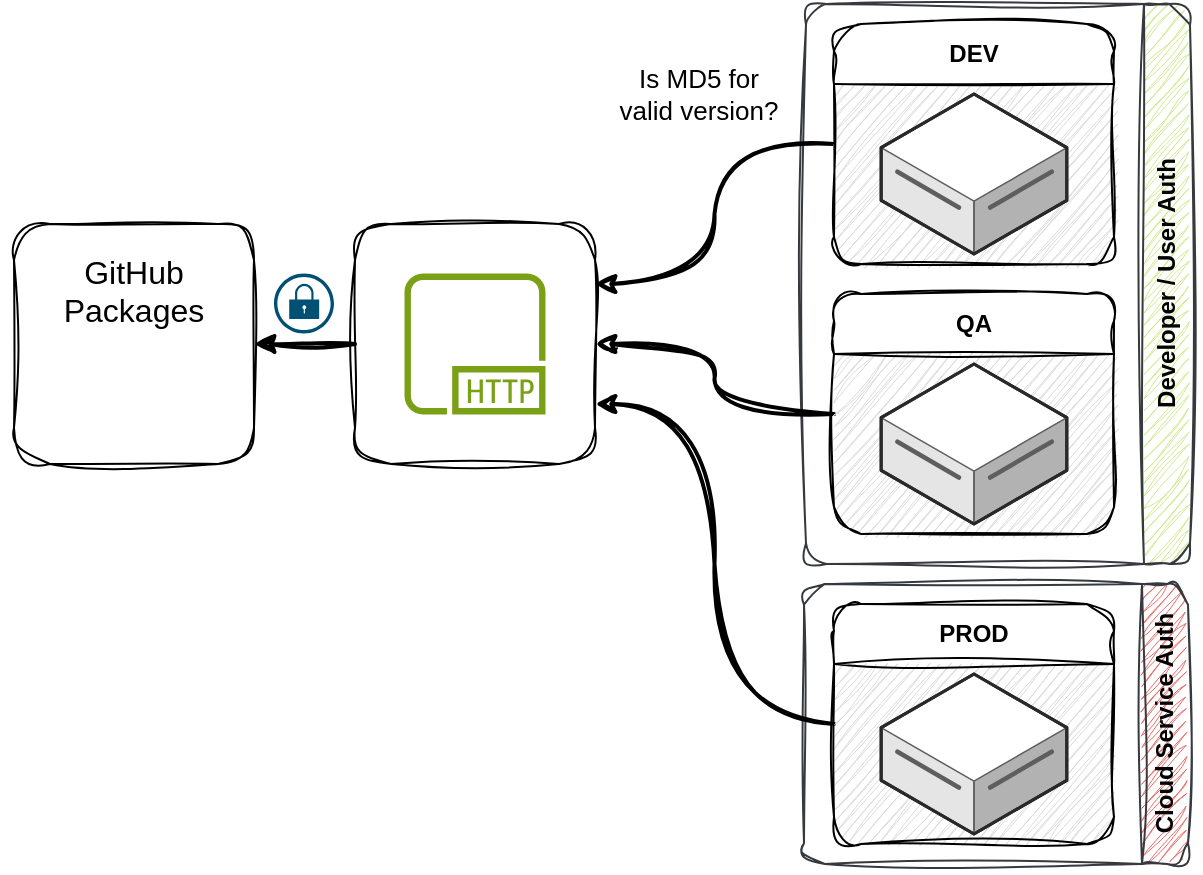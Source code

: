 <mxfile version="24.2.7" type="github">
  <diagram name="Page-1" id="aZTl7uUzjCNNoefpsOVF">
    <mxGraphModel dx="1105" dy="721" grid="1" gridSize="10" guides="1" tooltips="1" connect="1" arrows="1" fold="1" page="1" pageScale="1" pageWidth="850" pageHeight="1100" math="0" shadow="0">
      <root>
        <mxCell id="0" />
        <mxCell id="1" parent="0" />
        <mxCell id="PaoRuIu0SAuf2QuYURzi-19" value="Cloud Service Auth" style="swimlane;horizontal=0;whiteSpace=wrap;html=1;sketch=1;curveFitting=1;jiggle=2;rounded=1;direction=west;fillColor=#EA6B66;strokeColor=#36393d;swimlaneFillColor=none;" vertex="1" parent="1">
          <mxGeometry x="465" y="420" width="192" height="140" as="geometry" />
        </mxCell>
        <mxCell id="PaoRuIu0SAuf2QuYURzi-18" value="Developer / User Auth" style="swimlane;horizontal=0;whiteSpace=wrap;html=1;sketch=1;curveFitting=1;jiggle=2;rounded=1;direction=west;fillColor=#cdeb8b;strokeColor=#36393d;swimlaneFillColor=default;" vertex="1" parent="1">
          <mxGeometry x="466" y="130" width="192" height="280" as="geometry" />
        </mxCell>
        <mxCell id="PaoRuIu0SAuf2QuYURzi-12" style="edgeStyle=orthogonalEdgeStyle;rounded=0;orthogonalLoop=1;jettySize=auto;html=1;exitX=0;exitY=0.5;exitDx=0;exitDy=0;entryX=1;entryY=0.5;entryDx=0;entryDy=0;sketch=1;curveFitting=1;jiggle=2;strokeWidth=2;" edge="1" parent="1" source="sgsb63lR88v3-So0_8k5-28" target="sgsb63lR88v3-So0_8k5-5">
          <mxGeometry relative="1" as="geometry" />
        </mxCell>
        <mxCell id="sgsb63lR88v3-So0_8k5-28" value="" style="rounded=1;whiteSpace=wrap;html=1;sketch=1;curveFitting=1;jiggle=2;horizontal=1;verticalAlign=top;spacingTop=8;" parent="1" vertex="1">
          <mxGeometry x="240.5" y="240" width="120" height="120" as="geometry" />
        </mxCell>
        <mxCell id="sgsb63lR88v3-So0_8k5-5" value="&lt;font style=&quot;font-size: 16px;&quot;&gt;GitHub Packages&lt;/font&gt;" style="rounded=1;whiteSpace=wrap;html=1;sketch=1;curveFitting=1;jiggle=2;horizontal=1;verticalAlign=top;spacingTop=8;" parent="1" vertex="1">
          <mxGeometry x="70" y="240" width="120" height="120" as="geometry" />
        </mxCell>
        <mxCell id="sgsb63lR88v3-So0_8k5-6" value="" style="shape=image;verticalLabelPosition=bottom;labelBackgroundColor=default;verticalAlign=top;aspect=fixed;imageAspect=0;image=https://speedmedia.jfrog.com/08612fe1-9391-4cf3-ac1a-6dd49c36b276/https://media.jfrog.com/wp-content/uploads/2017/11/20133118/Maven-2.png;" parent="1" vertex="1">
          <mxGeometry x="85.43" y="297" width="89.14" height="40" as="geometry" />
        </mxCell>
        <mxCell id="PaoRuIu0SAuf2QuYURzi-13" style="edgeStyle=orthogonalEdgeStyle;rounded=0;orthogonalLoop=1;jettySize=auto;html=1;exitX=0;exitY=0.5;exitDx=0;exitDy=0;entryX=1;entryY=0.25;entryDx=0;entryDy=0;strokeWidth=2;sketch=1;curveFitting=1;jiggle=2;curved=1;" edge="1" parent="1" source="PaoRuIu0SAuf2QuYURzi-3" target="sgsb63lR88v3-So0_8k5-28">
          <mxGeometry relative="1" as="geometry" />
        </mxCell>
        <mxCell id="PaoRuIu0SAuf2QuYURzi-3" value="DEV" style="swimlane;whiteSpace=wrap;html=1;startSize=30;rounded=1;sketch=1;curveFitting=1;jiggle=2;swimlaneFillColor=#DBDBDB;" vertex="1" parent="1">
          <mxGeometry x="480" y="140" width="140" height="120" as="geometry" />
        </mxCell>
        <mxCell id="PaoRuIu0SAuf2QuYURzi-4" value="" style="verticalLabelPosition=bottom;html=1;verticalAlign=top;strokeWidth=1;align=center;outlineConnect=0;dashed=0;outlineConnect=0;shape=mxgraph.aws3d.dataServer;strokeColor=#5E5E5E;aspect=fixed;" vertex="1" parent="PaoRuIu0SAuf2QuYURzi-3">
          <mxGeometry x="23.58" y="35" width="92.83" height="80" as="geometry" />
        </mxCell>
        <mxCell id="PaoRuIu0SAuf2QuYURzi-7" value="" style="sketch=0;outlineConnect=0;fontColor=#232F3E;gradientColor=none;fillColor=#7AA116;strokeColor=none;dashed=0;verticalLabelPosition=bottom;verticalAlign=top;align=center;html=1;fontSize=12;fontStyle=0;aspect=fixed;pointerEvents=1;shape=mxgraph.aws4.http_protocol;" vertex="1" parent="1">
          <mxGeometry x="265.25" y="264.75" width="70.5" height="70.5" as="geometry" />
        </mxCell>
        <mxCell id="PaoRuIu0SAuf2QuYURzi-14" style="edgeStyle=orthogonalEdgeStyle;rounded=0;orthogonalLoop=1;jettySize=auto;html=1;exitX=0;exitY=0.5;exitDx=0;exitDy=0;entryX=1;entryY=0.5;entryDx=0;entryDy=0;sketch=1;curveFitting=1;jiggle=2;strokeWidth=2;curved=1;" edge="1" parent="1" source="PaoRuIu0SAuf2QuYURzi-8" target="sgsb63lR88v3-So0_8k5-28">
          <mxGeometry relative="1" as="geometry" />
        </mxCell>
        <mxCell id="PaoRuIu0SAuf2QuYURzi-8" value="QA" style="swimlane;whiteSpace=wrap;html=1;startSize=30;rounded=1;sketch=1;curveFitting=1;jiggle=2;swimlaneFillColor=#DBDBDB;" vertex="1" parent="1">
          <mxGeometry x="480" y="275" width="140" height="120" as="geometry" />
        </mxCell>
        <mxCell id="PaoRuIu0SAuf2QuYURzi-9" value="" style="verticalLabelPosition=bottom;html=1;verticalAlign=top;strokeWidth=1;align=center;outlineConnect=0;dashed=0;outlineConnect=0;shape=mxgraph.aws3d.dataServer;strokeColor=#5E5E5E;aspect=fixed;" vertex="1" parent="PaoRuIu0SAuf2QuYURzi-8">
          <mxGeometry x="23.58" y="35" width="92.83" height="80" as="geometry" />
        </mxCell>
        <mxCell id="PaoRuIu0SAuf2QuYURzi-15" style="edgeStyle=orthogonalEdgeStyle;rounded=0;orthogonalLoop=1;jettySize=auto;html=1;exitX=0;exitY=0.5;exitDx=0;exitDy=0;entryX=1;entryY=0.75;entryDx=0;entryDy=0;sketch=1;curveFitting=1;jiggle=2;strokeWidth=2;curved=1;" edge="1" parent="1" source="PaoRuIu0SAuf2QuYURzi-10" target="sgsb63lR88v3-So0_8k5-28">
          <mxGeometry relative="1" as="geometry" />
        </mxCell>
        <mxCell id="PaoRuIu0SAuf2QuYURzi-10" value="PROD" style="swimlane;whiteSpace=wrap;html=1;startSize=30;rounded=1;sketch=1;curveFitting=1;jiggle=2;swimlaneFillColor=#DBDBDB;fillColor=default;" vertex="1" parent="1">
          <mxGeometry x="480" y="430" width="140" height="120" as="geometry" />
        </mxCell>
        <mxCell id="PaoRuIu0SAuf2QuYURzi-11" value="" style="verticalLabelPosition=bottom;html=1;verticalAlign=top;strokeWidth=1;align=center;outlineConnect=0;dashed=0;outlineConnect=0;shape=mxgraph.aws3d.dataServer;strokeColor=#5E5E5E;aspect=fixed;" vertex="1" parent="PaoRuIu0SAuf2QuYURzi-10">
          <mxGeometry x="23.58" y="35" width="92.83" height="80" as="geometry" />
        </mxCell>
        <mxCell id="PaoRuIu0SAuf2QuYURzi-16" value="Is MD5 for&lt;br style=&quot;font-size: 13px;&quot;&gt;valid version?" style="text;html=1;align=center;verticalAlign=middle;whiteSpace=wrap;rounded=0;fontSize=13;" vertex="1" parent="1">
          <mxGeometry x="370" y="160" width="85" height="30" as="geometry" />
        </mxCell>
        <mxCell id="PaoRuIu0SAuf2QuYURzi-17" value="" style="sketch=0;points=[[0.5,0,0],[1,0.5,0],[0.5,1,0],[0,0.5,0],[0.145,0.145,0],[0.856,0.145,0],[0.855,0.856,0],[0.145,0.855,0]];verticalLabelPosition=bottom;html=1;verticalAlign=top;aspect=fixed;align=center;pointerEvents=1;shape=mxgraph.cisco19.lock;fillColor=#005073;strokeColor=none;" vertex="1" parent="1">
          <mxGeometry x="200" y="264.75" width="30" height="30" as="geometry" />
        </mxCell>
        <mxCell id="PaoRuIu0SAuf2QuYURzi-20" value="" style="endArrow=none;html=1;rounded=0;strokeColor=#FFFFFF;" edge="1" parent="1">
          <mxGeometry width="50" height="50" relative="1" as="geometry">
            <mxPoint x="64" y="300" as="sourcePoint" />
            <mxPoint x="64" y="301" as="targetPoint" />
          </mxGeometry>
        </mxCell>
        <mxCell id="PaoRuIu0SAuf2QuYURzi-22" value="" style="endArrow=none;html=1;rounded=0;strokeColor=#FFFFFF;" edge="1" parent="1">
          <mxGeometry width="50" height="50" relative="1" as="geometry">
            <mxPoint x="661" y="129" as="sourcePoint" />
            <mxPoint x="662" y="129" as="targetPoint" />
          </mxGeometry>
        </mxCell>
        <mxCell id="PaoRuIu0SAuf2QuYURzi-24" value="" style="endArrow=none;html=1;rounded=0;strokeColor=#FFFFFF;" edge="1" parent="1">
          <mxGeometry width="50" height="50" relative="1" as="geometry">
            <mxPoint x="661" y="563" as="sourcePoint" />
            <mxPoint x="662" y="563" as="targetPoint" />
          </mxGeometry>
        </mxCell>
      </root>
    </mxGraphModel>
  </diagram>
</mxfile>
